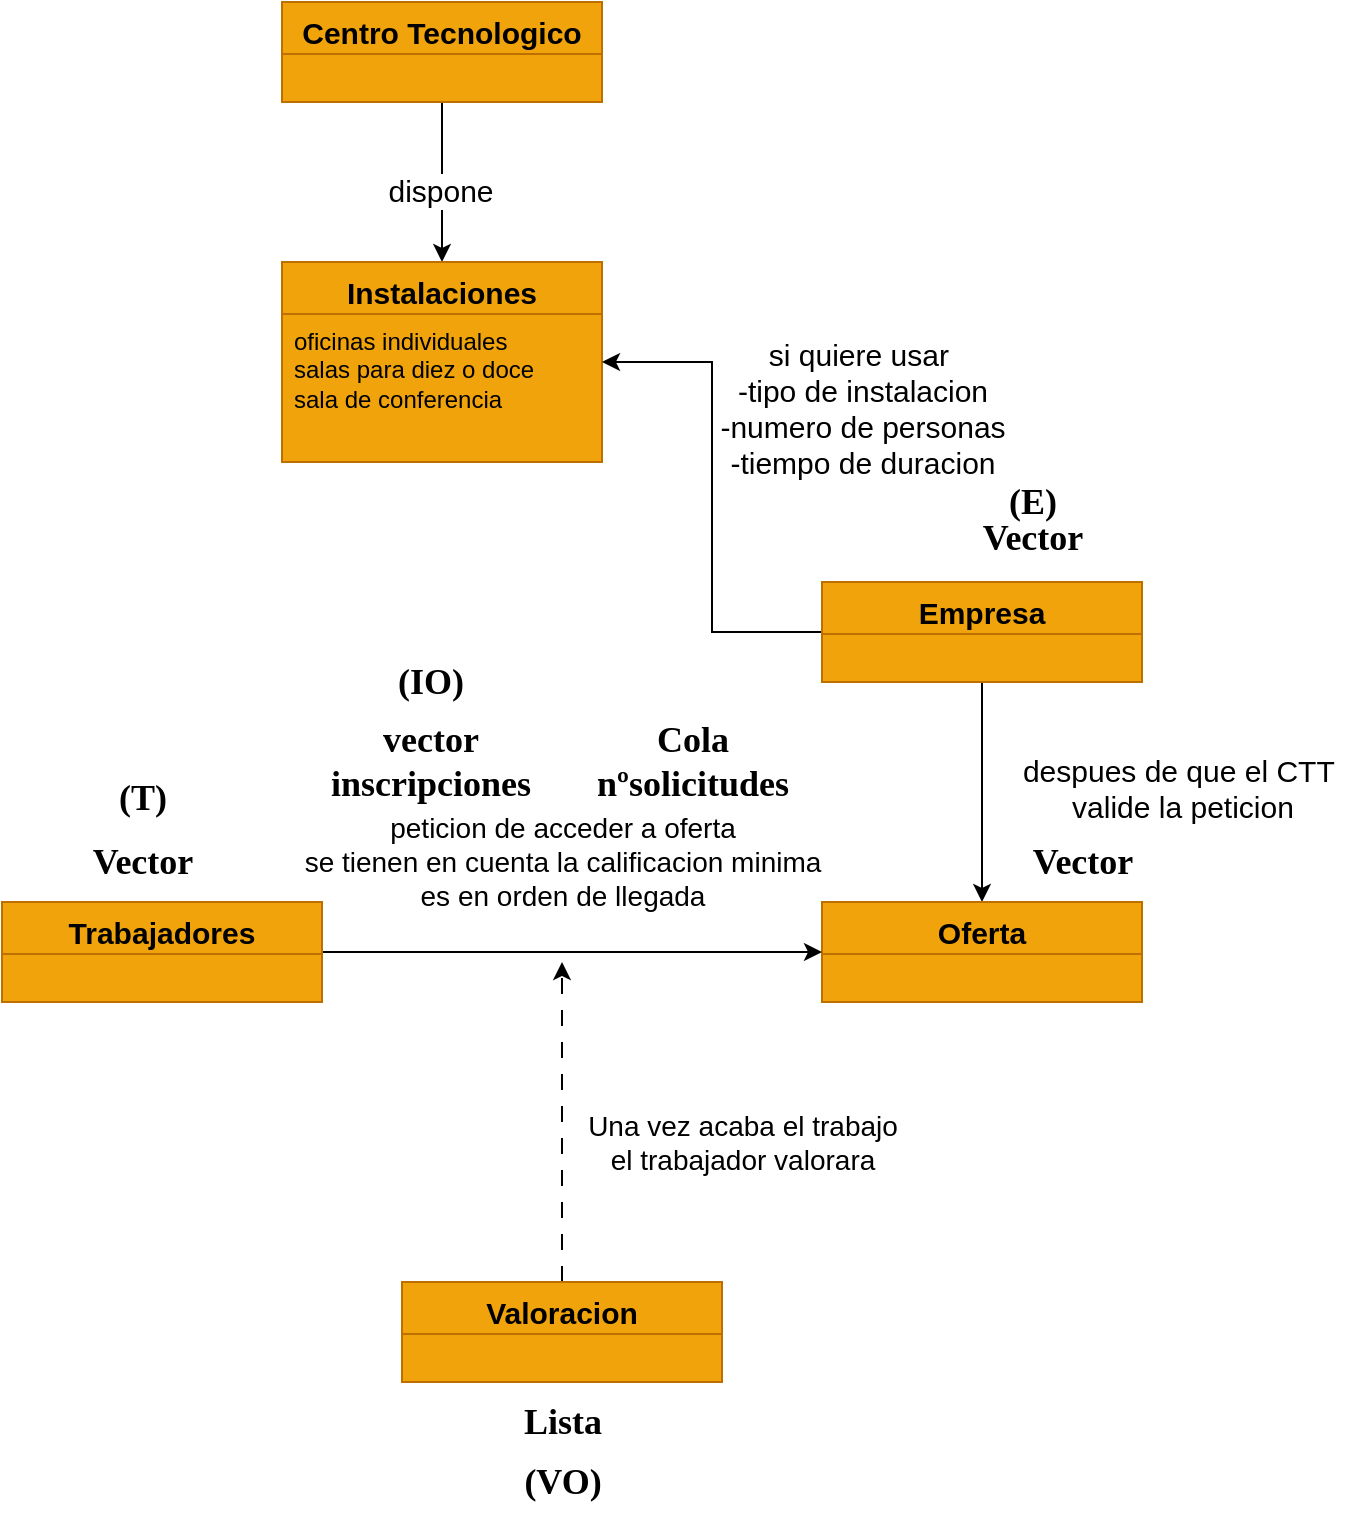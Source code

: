 <mxfile version="22.0.6" type="github">
  <diagram id="C5RBs43oDa-KdzZeNtuy" name="Page-1">
    <mxGraphModel dx="1078" dy="1003" grid="1" gridSize="10" guides="1" tooltips="1" connect="1" arrows="1" fold="1" page="1" pageScale="1" pageWidth="827" pageHeight="1169" math="0" shadow="0">
      <root>
        <mxCell id="WIyWlLk6GJQsqaUBKTNV-0" />
        <mxCell id="WIyWlLk6GJQsqaUBKTNV-1" parent="WIyWlLk6GJQsqaUBKTNV-0" />
        <mxCell id="RNl5JlypkhgmCUlUvG7p-22" style="edgeStyle=orthogonalEdgeStyle;rounded=0;orthogonalLoop=1;jettySize=auto;html=1;entryX=0.5;entryY=0;entryDx=0;entryDy=0;" edge="1" parent="WIyWlLk6GJQsqaUBKTNV-1" source="RNl5JlypkhgmCUlUvG7p-14" target="RNl5JlypkhgmCUlUvG7p-20">
          <mxGeometry relative="1" as="geometry" />
        </mxCell>
        <mxCell id="RNl5JlypkhgmCUlUvG7p-23" value="&lt;font style=&quot;font-size: 15px;&quot;&gt;dispone&lt;/font&gt;" style="edgeLabel;html=1;align=center;verticalAlign=middle;resizable=0;points=[];" vertex="1" connectable="0" parent="RNl5JlypkhgmCUlUvG7p-22">
          <mxGeometry x="0.093" y="-1" relative="1" as="geometry">
            <mxPoint as="offset" />
          </mxGeometry>
        </mxCell>
        <mxCell id="RNl5JlypkhgmCUlUvG7p-14" value="&lt;font style=&quot;font-size: 15px;&quot;&gt;Centro Tecnologico&lt;/font&gt;" style="swimlane;fontStyle=1;align=center;verticalAlign=top;childLayout=stackLayout;horizontal=1;startSize=26;horizontalStack=0;resizeParent=1;resizeParentMax=0;resizeLast=0;collapsible=1;marginBottom=0;whiteSpace=wrap;html=1;fillColor=#f0a30a;fontColor=#000000;strokeColor=#BD7000;" vertex="1" parent="WIyWlLk6GJQsqaUBKTNV-1">
          <mxGeometry x="340" y="40" width="160" height="50" as="geometry" />
        </mxCell>
        <mxCell id="RNl5JlypkhgmCUlUvG7p-15" value="" style="text;strokeColor=#BD7000;fillColor=#f0a30a;align=left;verticalAlign=top;spacingLeft=4;spacingRight=4;overflow=hidden;rotatable=0;points=[[0,0.5],[1,0.5]];portConstraint=eastwest;whiteSpace=wrap;html=1;fontColor=#000000;" vertex="1" parent="RNl5JlypkhgmCUlUvG7p-14">
          <mxGeometry y="26" width="160" height="24" as="geometry" />
        </mxCell>
        <mxCell id="RNl5JlypkhgmCUlUvG7p-20" value="&lt;font style=&quot;font-size: 15px;&quot;&gt;Instalaciones&lt;/font&gt;" style="swimlane;fontStyle=1;align=center;verticalAlign=top;childLayout=stackLayout;horizontal=1;startSize=26;horizontalStack=0;resizeParent=1;resizeParentMax=0;resizeLast=0;collapsible=1;marginBottom=0;whiteSpace=wrap;html=1;fillColor=#f0a30a;fontColor=#000000;strokeColor=#BD7000;" vertex="1" parent="WIyWlLk6GJQsqaUBKTNV-1">
          <mxGeometry x="340" y="170" width="160" height="100" as="geometry" />
        </mxCell>
        <mxCell id="RNl5JlypkhgmCUlUvG7p-21" value="oficinas individuales&lt;br&gt;salas para diez o doce&lt;br&gt;sala de conferencia" style="text;strokeColor=#BD7000;fillColor=#f0a30a;align=left;verticalAlign=top;spacingLeft=4;spacingRight=4;overflow=hidden;rotatable=0;points=[[0,0.5],[1,0.5]];portConstraint=eastwest;whiteSpace=wrap;html=1;fontColor=#000000;" vertex="1" parent="RNl5JlypkhgmCUlUvG7p-20">
          <mxGeometry y="26" width="160" height="74" as="geometry" />
        </mxCell>
        <mxCell id="RNl5JlypkhgmCUlUvG7p-26" style="edgeStyle=orthogonalEdgeStyle;rounded=0;orthogonalLoop=1;jettySize=auto;html=1;entryX=1;entryY=0.5;entryDx=0;entryDy=0;" edge="1" parent="WIyWlLk6GJQsqaUBKTNV-1" source="RNl5JlypkhgmCUlUvG7p-24" target="RNl5JlypkhgmCUlUvG7p-20">
          <mxGeometry relative="1" as="geometry" />
        </mxCell>
        <mxCell id="RNl5JlypkhgmCUlUvG7p-30" style="edgeStyle=orthogonalEdgeStyle;rounded=0;orthogonalLoop=1;jettySize=auto;html=1;entryX=0.5;entryY=0;entryDx=0;entryDy=0;" edge="1" parent="WIyWlLk6GJQsqaUBKTNV-1" source="RNl5JlypkhgmCUlUvG7p-24" target="RNl5JlypkhgmCUlUvG7p-28">
          <mxGeometry relative="1" as="geometry" />
        </mxCell>
        <mxCell id="RNl5JlypkhgmCUlUvG7p-24" value="&lt;font style=&quot;font-size: 15px;&quot;&gt;Empresa&lt;/font&gt;" style="swimlane;fontStyle=1;align=center;verticalAlign=top;childLayout=stackLayout;horizontal=1;startSize=26;horizontalStack=0;resizeParent=1;resizeParentMax=0;resizeLast=0;collapsible=1;marginBottom=0;whiteSpace=wrap;html=1;fillColor=#f0a30a;fontColor=#000000;strokeColor=#BD7000;" vertex="1" parent="WIyWlLk6GJQsqaUBKTNV-1">
          <mxGeometry x="610" y="330" width="160" height="50" as="geometry" />
        </mxCell>
        <mxCell id="RNl5JlypkhgmCUlUvG7p-25" value="" style="text;strokeColor=#BD7000;fillColor=#f0a30a;align=left;verticalAlign=top;spacingLeft=4;spacingRight=4;overflow=hidden;rotatable=0;points=[[0,0.5],[1,0.5]];portConstraint=eastwest;whiteSpace=wrap;html=1;fontColor=#000000;" vertex="1" parent="RNl5JlypkhgmCUlUvG7p-24">
          <mxGeometry y="26" width="160" height="24" as="geometry" />
        </mxCell>
        <mxCell id="RNl5JlypkhgmCUlUvG7p-27" value="&lt;font style=&quot;font-size: 15px;&quot;&gt;si quiere usar&amp;nbsp;&lt;br&gt;-tipo de instalacion&lt;br&gt;-numero de personas&lt;br&gt;-tiempo de duracion&lt;/font&gt;" style="text;html=1;align=center;verticalAlign=middle;resizable=0;points=[];autosize=1;strokeColor=none;fillColor=none;" vertex="1" parent="WIyWlLk6GJQsqaUBKTNV-1">
          <mxGeometry x="545" y="198" width="170" height="90" as="geometry" />
        </mxCell>
        <mxCell id="RNl5JlypkhgmCUlUvG7p-28" value="&lt;font style=&quot;font-size: 15px;&quot;&gt;Oferta&lt;/font&gt;" style="swimlane;fontStyle=1;align=center;verticalAlign=top;childLayout=stackLayout;horizontal=1;startSize=26;horizontalStack=0;resizeParent=1;resizeParentMax=0;resizeLast=0;collapsible=1;marginBottom=0;whiteSpace=wrap;html=1;fillColor=#f0a30a;fontColor=#000000;strokeColor=#BD7000;" vertex="1" parent="WIyWlLk6GJQsqaUBKTNV-1">
          <mxGeometry x="610" y="490" width="160" height="50" as="geometry" />
        </mxCell>
        <mxCell id="RNl5JlypkhgmCUlUvG7p-29" value="" style="text;strokeColor=#BD7000;fillColor=#f0a30a;align=left;verticalAlign=top;spacingLeft=4;spacingRight=4;overflow=hidden;rotatable=0;points=[[0,0.5],[1,0.5]];portConstraint=eastwest;whiteSpace=wrap;html=1;fontColor=#000000;" vertex="1" parent="RNl5JlypkhgmCUlUvG7p-28">
          <mxGeometry y="26" width="160" height="24" as="geometry" />
        </mxCell>
        <mxCell id="RNl5JlypkhgmCUlUvG7p-31" value="&lt;font style=&quot;font-size: 15px;&quot;&gt;despues de que el CTT&amp;nbsp;&lt;br&gt;valide la peticion&lt;/font&gt;" style="text;html=1;align=center;verticalAlign=middle;resizable=0;points=[];autosize=1;strokeColor=none;fillColor=none;" vertex="1" parent="WIyWlLk6GJQsqaUBKTNV-1">
          <mxGeometry x="700" y="408" width="180" height="50" as="geometry" />
        </mxCell>
        <mxCell id="RNl5JlypkhgmCUlUvG7p-34" style="edgeStyle=orthogonalEdgeStyle;rounded=0;orthogonalLoop=1;jettySize=auto;html=1;" edge="1" parent="WIyWlLk6GJQsqaUBKTNV-1" source="RNl5JlypkhgmCUlUvG7p-32" target="RNl5JlypkhgmCUlUvG7p-28">
          <mxGeometry relative="1" as="geometry" />
        </mxCell>
        <mxCell id="RNl5JlypkhgmCUlUvG7p-32" value="&lt;font style=&quot;font-size: 15px;&quot;&gt;Trabajadores&lt;/font&gt;" style="swimlane;fontStyle=1;align=center;verticalAlign=top;childLayout=stackLayout;horizontal=1;startSize=26;horizontalStack=0;resizeParent=1;resizeParentMax=0;resizeLast=0;collapsible=1;marginBottom=0;whiteSpace=wrap;html=1;fillColor=#f0a30a;fontColor=#000000;strokeColor=#BD7000;" vertex="1" parent="WIyWlLk6GJQsqaUBKTNV-1">
          <mxGeometry x="200" y="490" width="160" height="50" as="geometry" />
        </mxCell>
        <mxCell id="RNl5JlypkhgmCUlUvG7p-33" value="" style="text;strokeColor=#BD7000;fillColor=#f0a30a;align=left;verticalAlign=top;spacingLeft=4;spacingRight=4;overflow=hidden;rotatable=0;points=[[0,0.5],[1,0.5]];portConstraint=eastwest;whiteSpace=wrap;html=1;fontColor=#000000;" vertex="1" parent="RNl5JlypkhgmCUlUvG7p-32">
          <mxGeometry y="26" width="160" height="24" as="geometry" />
        </mxCell>
        <mxCell id="RNl5JlypkhgmCUlUvG7p-35" value="&lt;font style=&quot;font-size: 14px;&quot;&gt;peticion de acceder a oferta&lt;br&gt;se tienen en cuenta la calificacion minima&lt;br&gt;es en orden de llegada&lt;/font&gt;" style="text;html=1;align=center;verticalAlign=middle;resizable=0;points=[];autosize=1;strokeColor=none;fillColor=none;" vertex="1" parent="WIyWlLk6GJQsqaUBKTNV-1">
          <mxGeometry x="340" y="440" width="280" height="60" as="geometry" />
        </mxCell>
        <mxCell id="RNl5JlypkhgmCUlUvG7p-38" style="edgeStyle=orthogonalEdgeStyle;rounded=0;orthogonalLoop=1;jettySize=auto;html=1;dashed=1;dashPattern=8 8;" edge="1" parent="WIyWlLk6GJQsqaUBKTNV-1" source="RNl5JlypkhgmCUlUvG7p-36">
          <mxGeometry relative="1" as="geometry">
            <mxPoint x="480" y="520" as="targetPoint" />
          </mxGeometry>
        </mxCell>
        <mxCell id="RNl5JlypkhgmCUlUvG7p-36" value="&lt;font style=&quot;font-size: 15px;&quot;&gt;Valoracion&lt;/font&gt;" style="swimlane;fontStyle=1;align=center;verticalAlign=top;childLayout=stackLayout;horizontal=1;startSize=26;horizontalStack=0;resizeParent=1;resizeParentMax=0;resizeLast=0;collapsible=1;marginBottom=0;whiteSpace=wrap;html=1;fillColor=#f0a30a;fontColor=#000000;strokeColor=#BD7000;" vertex="1" parent="WIyWlLk6GJQsqaUBKTNV-1">
          <mxGeometry x="400" y="680" width="160" height="50" as="geometry" />
        </mxCell>
        <mxCell id="RNl5JlypkhgmCUlUvG7p-37" value="" style="text;strokeColor=#BD7000;fillColor=#f0a30a;align=left;verticalAlign=top;spacingLeft=4;spacingRight=4;overflow=hidden;rotatable=0;points=[[0,0.5],[1,0.5]];portConstraint=eastwest;whiteSpace=wrap;html=1;fontColor=#000000;" vertex="1" parent="RNl5JlypkhgmCUlUvG7p-36">
          <mxGeometry y="26" width="160" height="24" as="geometry" />
        </mxCell>
        <mxCell id="RNl5JlypkhgmCUlUvG7p-39" value="&lt;font style=&quot;font-size: 14px;&quot;&gt;Una vez acaba el trabajo&lt;br&gt;el trabajador valorara&lt;/font&gt;" style="text;html=1;align=center;verticalAlign=middle;resizable=0;points=[];autosize=1;strokeColor=none;fillColor=none;" vertex="1" parent="WIyWlLk6GJQsqaUBKTNV-1">
          <mxGeometry x="480" y="585" width="180" height="50" as="geometry" />
        </mxCell>
        <mxCell id="RNl5JlypkhgmCUlUvG7p-40" value="&lt;font face=&quot;Comic Sans MS&quot; style=&quot;font-size: 18px;&quot;&gt;&lt;b&gt;Vector&lt;/b&gt;&lt;/font&gt;" style="text;html=1;align=center;verticalAlign=middle;resizable=0;points=[];autosize=1;strokeColor=none;fillColor=none;" vertex="1" parent="WIyWlLk6GJQsqaUBKTNV-1">
          <mxGeometry x="230" y="450" width="80" height="40" as="geometry" />
        </mxCell>
        <mxCell id="RNl5JlypkhgmCUlUvG7p-41" value="&lt;font face=&quot;Comic Sans MS&quot; style=&quot;font-size: 18px;&quot;&gt;&lt;b&gt;Vector&lt;/b&gt;&lt;/font&gt;" style="text;html=1;align=center;verticalAlign=middle;resizable=0;points=[];autosize=1;strokeColor=none;fillColor=none;" vertex="1" parent="WIyWlLk6GJQsqaUBKTNV-1">
          <mxGeometry x="700" y="450" width="80" height="40" as="geometry" />
        </mxCell>
        <mxCell id="RNl5JlypkhgmCUlUvG7p-42" value="&lt;font face=&quot;Comic Sans MS&quot; style=&quot;font-size: 18px;&quot;&gt;&lt;b&gt;Cola&lt;br&gt;nºsolicitudes&lt;br&gt;&lt;/b&gt;&lt;/font&gt;" style="text;html=1;align=center;verticalAlign=middle;resizable=0;points=[];autosize=1;strokeColor=none;fillColor=none;" vertex="1" parent="WIyWlLk6GJQsqaUBKTNV-1">
          <mxGeometry x="480" y="390" width="130" height="60" as="geometry" />
        </mxCell>
        <mxCell id="RNl5JlypkhgmCUlUvG7p-43" value="&lt;font face=&quot;Comic Sans MS&quot; style=&quot;font-size: 18px;&quot;&gt;&lt;b&gt;Vector&lt;/b&gt;&lt;/font&gt;" style="text;html=1;align=center;verticalAlign=middle;resizable=0;points=[];autosize=1;strokeColor=none;fillColor=none;" vertex="1" parent="WIyWlLk6GJQsqaUBKTNV-1">
          <mxGeometry x="675" y="288" width="80" height="40" as="geometry" />
        </mxCell>
        <mxCell id="RNl5JlypkhgmCUlUvG7p-44" value="&lt;font face=&quot;Comic Sans MS&quot; style=&quot;font-size: 18px;&quot;&gt;&lt;b&gt;Lista&lt;/b&gt;&lt;/font&gt;" style="text;html=1;align=center;verticalAlign=middle;resizable=0;points=[];autosize=1;strokeColor=none;fillColor=none;" vertex="1" parent="WIyWlLk6GJQsqaUBKTNV-1">
          <mxGeometry x="445" y="730" width="70" height="40" as="geometry" />
        </mxCell>
        <mxCell id="RNl5JlypkhgmCUlUvG7p-45" value="&lt;font face=&quot;Comic Sans MS&quot; style=&quot;font-size: 18px;&quot;&gt;&lt;b&gt;vector&lt;br&gt;inscripciones&lt;br&gt;&lt;/b&gt;&lt;/font&gt;" style="text;html=1;align=center;verticalAlign=middle;resizable=0;points=[];autosize=1;strokeColor=none;fillColor=none;" vertex="1" parent="WIyWlLk6GJQsqaUBKTNV-1">
          <mxGeometry x="349" y="390" width="130" height="60" as="geometry" />
        </mxCell>
        <mxCell id="RNl5JlypkhgmCUlUvG7p-46" value="&lt;font face=&quot;Comic Sans MS&quot; style=&quot;font-size: 18px;&quot;&gt;&lt;b&gt;(T)&lt;/b&gt;&lt;/font&gt;" style="text;html=1;align=center;verticalAlign=middle;resizable=0;points=[];autosize=1;strokeColor=none;fillColor=none;" vertex="1" parent="WIyWlLk6GJQsqaUBKTNV-1">
          <mxGeometry x="245" y="418" width="50" height="40" as="geometry" />
        </mxCell>
        <mxCell id="RNl5JlypkhgmCUlUvG7p-47" value="&lt;font face=&quot;Comic Sans MS&quot; style=&quot;font-size: 18px;&quot;&gt;&lt;b&gt;(IO)&lt;/b&gt;&lt;/font&gt;" style="text;html=1;align=center;verticalAlign=middle;resizable=0;points=[];autosize=1;strokeColor=none;fillColor=none;" vertex="1" parent="WIyWlLk6GJQsqaUBKTNV-1">
          <mxGeometry x="384" y="360" width="60" height="40" as="geometry" />
        </mxCell>
        <mxCell id="RNl5JlypkhgmCUlUvG7p-48" value="&lt;font face=&quot;Comic Sans MS&quot; style=&quot;font-size: 18px;&quot;&gt;&lt;b&gt;(VO)&lt;/b&gt;&lt;/font&gt;" style="text;html=1;align=center;verticalAlign=middle;resizable=0;points=[];autosize=1;strokeColor=none;fillColor=none;" vertex="1" parent="WIyWlLk6GJQsqaUBKTNV-1">
          <mxGeometry x="450" y="760" width="60" height="40" as="geometry" />
        </mxCell>
        <mxCell id="RNl5JlypkhgmCUlUvG7p-49" value="&lt;font face=&quot;Comic Sans MS&quot;&gt;&lt;span style=&quot;font-size: 18px;&quot;&gt;&lt;b&gt;(E)&lt;/b&gt;&lt;/span&gt;&lt;/font&gt;" style="text;html=1;align=center;verticalAlign=middle;resizable=0;points=[];autosize=1;strokeColor=none;fillColor=none;" vertex="1" parent="WIyWlLk6GJQsqaUBKTNV-1">
          <mxGeometry x="690" y="270" width="50" height="40" as="geometry" />
        </mxCell>
      </root>
    </mxGraphModel>
  </diagram>
</mxfile>
